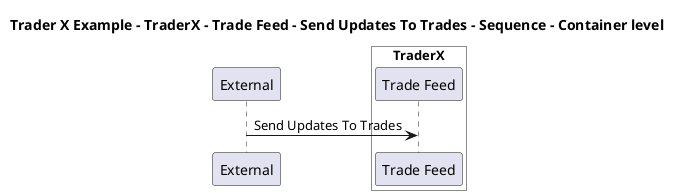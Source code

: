 @startuml

title Trader X Example - TraderX - Trade Feed - Send Updates To Trades - Sequence - Container level

participant "External" as C4InterFlow.SoftwareSystems.ExternalSystem

box "TraderX" #White
    participant "Trade Feed" as TraderXExample.SoftwareSystems.TraderX.Containers.TradeFeed
end box


C4InterFlow.SoftwareSystems.ExternalSystem -> TraderXExample.SoftwareSystems.TraderX.Containers.TradeFeed : Send Updates To Trades


@enduml
